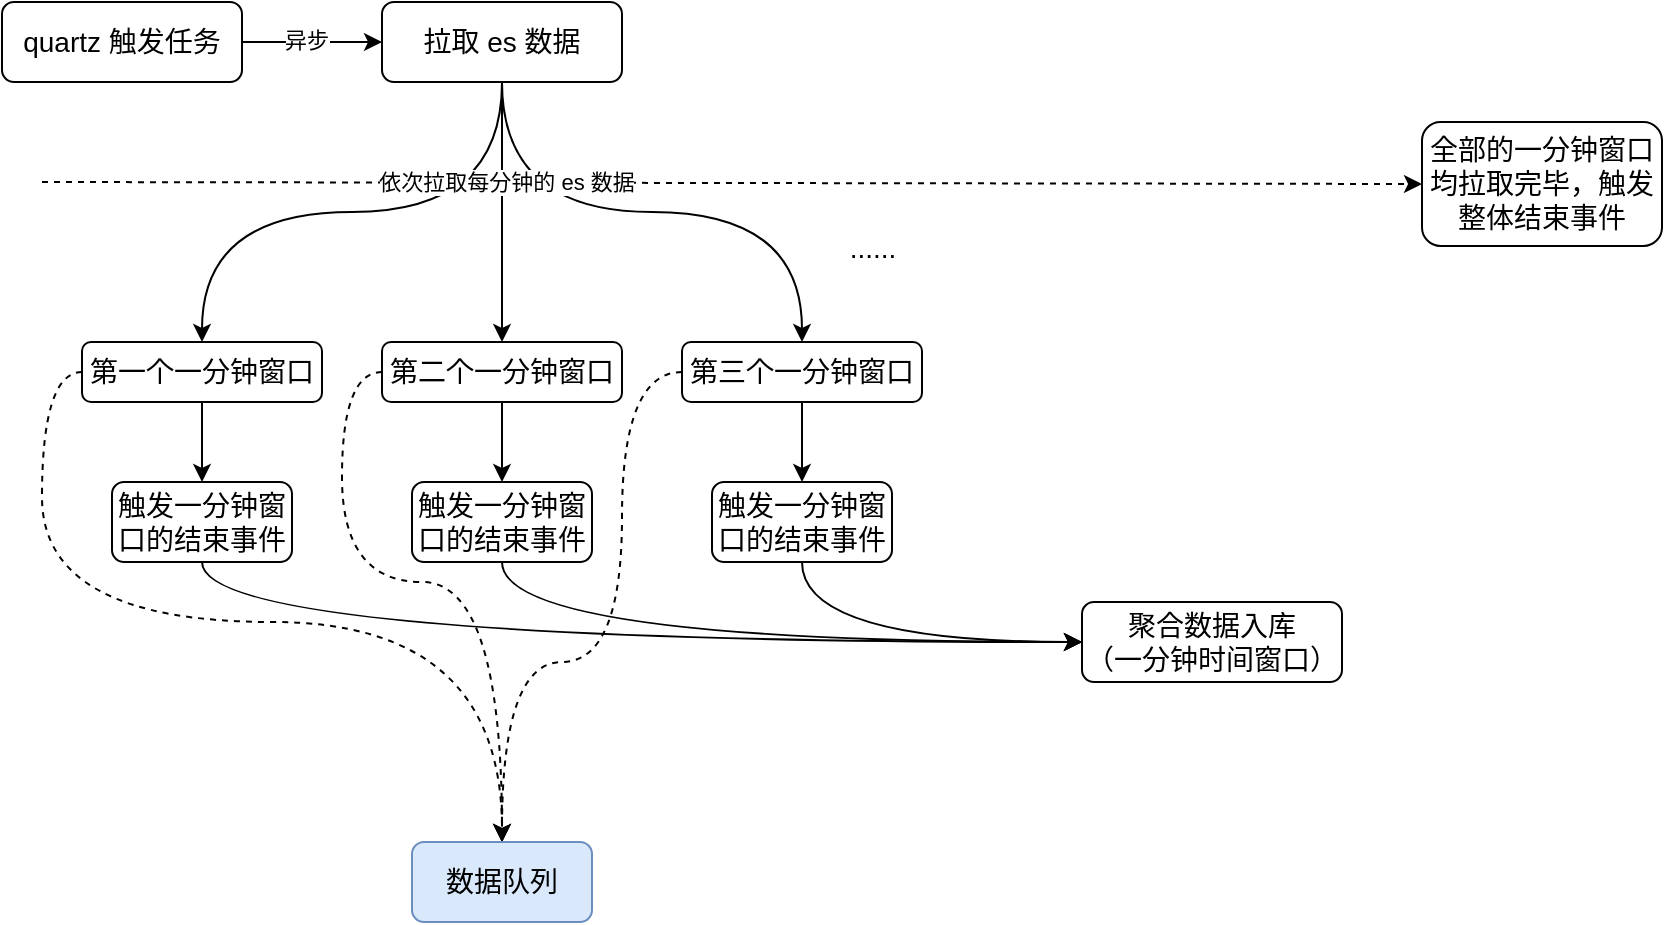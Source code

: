 <mxfile version="27.0.9">
  <diagram name="第 1 页" id="5dWpC3py-_dd6PvZDtpN">
    <mxGraphModel dx="1682" dy="888" grid="1" gridSize="10" guides="1" tooltips="1" connect="1" arrows="1" fold="1" page="1" pageScale="1" pageWidth="827" pageHeight="1169" math="0" shadow="0">
      <root>
        <mxCell id="0" />
        <mxCell id="1" parent="0" />
        <mxCell id="kAjAqvouVaA5MMBCOgn0-8" style="edgeStyle=orthogonalEdgeStyle;rounded=0;orthogonalLoop=1;jettySize=auto;html=1;" edge="1" parent="1" source="kAjAqvouVaA5MMBCOgn0-6">
          <mxGeometry relative="1" as="geometry">
            <mxPoint x="220" y="100" as="targetPoint" />
          </mxGeometry>
        </mxCell>
        <mxCell id="kAjAqvouVaA5MMBCOgn0-13" value="异步" style="edgeLabel;html=1;align=center;verticalAlign=middle;resizable=0;points=[];" vertex="1" connectable="0" parent="kAjAqvouVaA5MMBCOgn0-8">
          <mxGeometry x="-0.106" y="1" relative="1" as="geometry">
            <mxPoint as="offset" />
          </mxGeometry>
        </mxCell>
        <mxCell id="kAjAqvouVaA5MMBCOgn0-6" value="&lt;span style=&quot;font-size: 14px; text-wrap-mode: nowrap;&quot;&gt;quartz 触发任务&lt;/span&gt;" style="rounded=1;whiteSpace=wrap;html=1;" vertex="1" parent="1">
          <mxGeometry x="30" y="80" width="120" height="40" as="geometry" />
        </mxCell>
        <mxCell id="kAjAqvouVaA5MMBCOgn0-15" value="" style="edgeStyle=orthogonalEdgeStyle;rounded=0;orthogonalLoop=1;jettySize=auto;html=1;" edge="1" parent="1" source="kAjAqvouVaA5MMBCOgn0-10" target="kAjAqvouVaA5MMBCOgn0-14">
          <mxGeometry relative="1" as="geometry" />
        </mxCell>
        <mxCell id="kAjAqvouVaA5MMBCOgn0-21" style="edgeStyle=orthogonalEdgeStyle;rounded=0;orthogonalLoop=1;jettySize=auto;html=1;exitX=0.5;exitY=1;exitDx=0;exitDy=0;entryX=0.5;entryY=0;entryDx=0;entryDy=0;curved=1;" edge="1" parent="1" source="kAjAqvouVaA5MMBCOgn0-10" target="kAjAqvouVaA5MMBCOgn0-19">
          <mxGeometry relative="1" as="geometry" />
        </mxCell>
        <mxCell id="kAjAqvouVaA5MMBCOgn0-22" style="edgeStyle=orthogonalEdgeStyle;rounded=0;orthogonalLoop=1;jettySize=auto;html=1;exitX=0.5;exitY=1;exitDx=0;exitDy=0;entryX=0.5;entryY=0;entryDx=0;entryDy=0;curved=1;" edge="1" parent="1" source="kAjAqvouVaA5MMBCOgn0-10" target="kAjAqvouVaA5MMBCOgn0-20">
          <mxGeometry relative="1" as="geometry" />
        </mxCell>
        <mxCell id="kAjAqvouVaA5MMBCOgn0-10" value="拉取 es 数据" style="rounded=1;whiteSpace=wrap;html=1;fontSize=14;" vertex="1" parent="1">
          <mxGeometry x="220" y="80" width="120" height="40" as="geometry" />
        </mxCell>
        <mxCell id="kAjAqvouVaA5MMBCOgn0-28" style="edgeStyle=orthogonalEdgeStyle;rounded=0;orthogonalLoop=1;jettySize=auto;html=1;entryX=0.5;entryY=0;entryDx=0;entryDy=0;" edge="1" parent="1" source="kAjAqvouVaA5MMBCOgn0-14" target="kAjAqvouVaA5MMBCOgn0-25">
          <mxGeometry relative="1" as="geometry" />
        </mxCell>
        <mxCell id="kAjAqvouVaA5MMBCOgn0-40" style="edgeStyle=orthogonalEdgeStyle;rounded=0;orthogonalLoop=1;jettySize=auto;html=1;entryX=0.5;entryY=0;entryDx=0;entryDy=0;curved=1;dashed=1;exitX=0;exitY=0.5;exitDx=0;exitDy=0;" edge="1" parent="1" source="kAjAqvouVaA5MMBCOgn0-14" target="kAjAqvouVaA5MMBCOgn0-38">
          <mxGeometry relative="1" as="geometry">
            <Array as="points">
              <mxPoint x="200" y="265" />
              <mxPoint x="200" y="370" />
              <mxPoint x="280" y="370" />
            </Array>
          </mxGeometry>
        </mxCell>
        <mxCell id="kAjAqvouVaA5MMBCOgn0-14" value="第二个一分钟窗口" style="whiteSpace=wrap;html=1;fontSize=14;rounded=1;" vertex="1" parent="1">
          <mxGeometry x="220" y="250" width="120" height="30" as="geometry" />
        </mxCell>
        <mxCell id="kAjAqvouVaA5MMBCOgn0-17" value="" style="edgeStyle=none;orthogonalLoop=1;jettySize=auto;html=1;rounded=0;dashed=1;entryX=0;entryY=0.5;entryDx=0;entryDy=0;" edge="1" parent="1" target="kAjAqvouVaA5MMBCOgn0-37">
          <mxGeometry width="100" relative="1" as="geometry">
            <mxPoint x="50" y="170" as="sourcePoint" />
            <mxPoint x="730" y="170" as="targetPoint" />
            <Array as="points" />
          </mxGeometry>
        </mxCell>
        <mxCell id="kAjAqvouVaA5MMBCOgn0-36" value="依次拉取每分钟的 es 数据" style="edgeLabel;html=1;align=center;verticalAlign=middle;resizable=0;points=[];" vertex="1" connectable="0" parent="kAjAqvouVaA5MMBCOgn0-17">
          <mxGeometry x="-0.328" y="1" relative="1" as="geometry">
            <mxPoint as="offset" />
          </mxGeometry>
        </mxCell>
        <mxCell id="kAjAqvouVaA5MMBCOgn0-27" style="edgeStyle=orthogonalEdgeStyle;rounded=0;orthogonalLoop=1;jettySize=auto;html=1;entryX=0.5;entryY=0;entryDx=0;entryDy=0;" edge="1" parent="1" source="kAjAqvouVaA5MMBCOgn0-19" target="kAjAqvouVaA5MMBCOgn0-24">
          <mxGeometry relative="1" as="geometry" />
        </mxCell>
        <mxCell id="kAjAqvouVaA5MMBCOgn0-39" style="edgeStyle=orthogonalEdgeStyle;rounded=0;orthogonalLoop=1;jettySize=auto;html=1;entryX=0.5;entryY=0;entryDx=0;entryDy=0;curved=1;exitX=0;exitY=0.5;exitDx=0;exitDy=0;dashed=1;" edge="1" parent="1" source="kAjAqvouVaA5MMBCOgn0-19" target="kAjAqvouVaA5MMBCOgn0-38">
          <mxGeometry relative="1" as="geometry" />
        </mxCell>
        <mxCell id="kAjAqvouVaA5MMBCOgn0-19" value="第一个一分钟窗口" style="whiteSpace=wrap;html=1;fontSize=14;rounded=1;" vertex="1" parent="1">
          <mxGeometry x="70" y="250" width="120" height="30" as="geometry" />
        </mxCell>
        <mxCell id="kAjAqvouVaA5MMBCOgn0-29" style="edgeStyle=orthogonalEdgeStyle;rounded=0;orthogonalLoop=1;jettySize=auto;html=1;entryX=0.5;entryY=0;entryDx=0;entryDy=0;" edge="1" parent="1" source="kAjAqvouVaA5MMBCOgn0-20" target="kAjAqvouVaA5MMBCOgn0-26">
          <mxGeometry relative="1" as="geometry" />
        </mxCell>
        <mxCell id="kAjAqvouVaA5MMBCOgn0-41" style="edgeStyle=orthogonalEdgeStyle;rounded=0;orthogonalLoop=1;jettySize=auto;html=1;entryX=0.5;entryY=0;entryDx=0;entryDy=0;curved=1;dashed=1;" edge="1" parent="1" source="kAjAqvouVaA5MMBCOgn0-20" target="kAjAqvouVaA5MMBCOgn0-38">
          <mxGeometry relative="1" as="geometry">
            <Array as="points">
              <mxPoint x="340" y="265" />
              <mxPoint x="340" y="410" />
              <mxPoint x="280" y="410" />
            </Array>
          </mxGeometry>
        </mxCell>
        <mxCell id="kAjAqvouVaA5MMBCOgn0-20" value="第三个一分钟窗口" style="whiteSpace=wrap;html=1;fontSize=14;rounded=1;" vertex="1" parent="1">
          <mxGeometry x="370" y="250" width="120" height="30" as="geometry" />
        </mxCell>
        <mxCell id="kAjAqvouVaA5MMBCOgn0-23" value="......" style="text;html=1;align=center;verticalAlign=middle;resizable=0;points=[];autosize=1;strokeColor=none;fillColor=none;fontSize=14;" vertex="1" parent="1">
          <mxGeometry x="440" y="188" width="50" height="30" as="geometry" />
        </mxCell>
        <mxCell id="kAjAqvouVaA5MMBCOgn0-34" style="edgeStyle=orthogonalEdgeStyle;rounded=0;orthogonalLoop=1;jettySize=auto;html=1;entryX=0;entryY=0.5;entryDx=0;entryDy=0;curved=1;exitX=0.5;exitY=1;exitDx=0;exitDy=0;" edge="1" parent="1" source="kAjAqvouVaA5MMBCOgn0-24" target="kAjAqvouVaA5MMBCOgn0-30">
          <mxGeometry relative="1" as="geometry" />
        </mxCell>
        <mxCell id="kAjAqvouVaA5MMBCOgn0-24" value="触发一分钟窗口的结束事件" style="whiteSpace=wrap;html=1;fontSize=14;rounded=1;" vertex="1" parent="1">
          <mxGeometry x="85" y="320" width="90" height="40" as="geometry" />
        </mxCell>
        <mxCell id="kAjAqvouVaA5MMBCOgn0-33" style="edgeStyle=orthogonalEdgeStyle;rounded=0;orthogonalLoop=1;jettySize=auto;html=1;entryX=0;entryY=0.5;entryDx=0;entryDy=0;curved=1;exitX=0.5;exitY=1;exitDx=0;exitDy=0;" edge="1" parent="1" source="kAjAqvouVaA5MMBCOgn0-25" target="kAjAqvouVaA5MMBCOgn0-30">
          <mxGeometry relative="1" as="geometry">
            <mxPoint x="350" y="430" as="targetPoint" />
          </mxGeometry>
        </mxCell>
        <mxCell id="kAjAqvouVaA5MMBCOgn0-25" value="触发一分钟窗口的结束事件" style="whiteSpace=wrap;html=1;fontSize=14;rounded=1;" vertex="1" parent="1">
          <mxGeometry x="235" y="320" width="90" height="40" as="geometry" />
        </mxCell>
        <mxCell id="kAjAqvouVaA5MMBCOgn0-31" style="edgeStyle=orthogonalEdgeStyle;rounded=0;orthogonalLoop=1;jettySize=auto;html=1;entryX=0;entryY=0.5;entryDx=0;entryDy=0;curved=1;exitX=0.5;exitY=1;exitDx=0;exitDy=0;" edge="1" parent="1" source="kAjAqvouVaA5MMBCOgn0-26" target="kAjAqvouVaA5MMBCOgn0-30">
          <mxGeometry relative="1" as="geometry" />
        </mxCell>
        <mxCell id="kAjAqvouVaA5MMBCOgn0-26" value="触发一分钟窗口的结束事件" style="whiteSpace=wrap;html=1;fontSize=14;rounded=1;" vertex="1" parent="1">
          <mxGeometry x="385" y="320" width="90" height="40" as="geometry" />
        </mxCell>
        <mxCell id="kAjAqvouVaA5MMBCOgn0-30" value="聚合数据入库&lt;br&gt;（一分钟时间窗口）" style="whiteSpace=wrap;html=1;fontSize=14;rounded=1;" vertex="1" parent="1">
          <mxGeometry x="570" y="380" width="130" height="40" as="geometry" />
        </mxCell>
        <mxCell id="kAjAqvouVaA5MMBCOgn0-37" value="全部的一分钟窗口均拉取完毕，触发整体结束事件" style="rounded=1;whiteSpace=wrap;html=1;fontSize=14;" vertex="1" parent="1">
          <mxGeometry x="740" y="140" width="120" height="62" as="geometry" />
        </mxCell>
        <mxCell id="kAjAqvouVaA5MMBCOgn0-38" value="数据队列" style="rounded=1;whiteSpace=wrap;html=1;fontSize=14;fillColor=#dae8fc;strokeColor=#6c8ebf;" vertex="1" parent="1">
          <mxGeometry x="235" y="500" width="90" height="40" as="geometry" />
        </mxCell>
      </root>
    </mxGraphModel>
  </diagram>
</mxfile>
